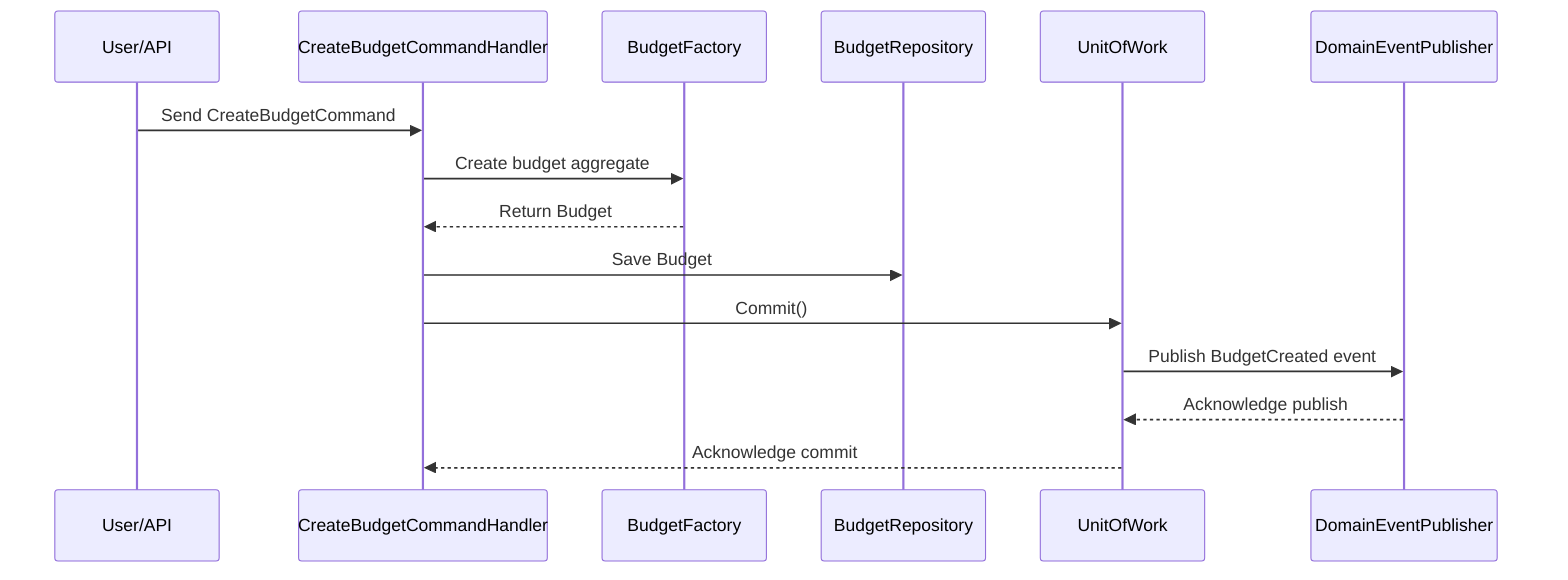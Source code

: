 %% Interaction Diagram for CreateBudgetCommandHandler
sequenceDiagram
    participant U as User/API
    participant CB as CreateBudgetCommandHandler
    participant BF as BudgetFactory
    participant BR as BudgetRepository
    participant UoW as UnitOfWork
    participant DEP as DomainEventPublisher

    U->>CB: Send CreateBudgetCommand
    CB->>BF: Create budget aggregate
    BF-->>CB: Return Budget
    CB->>BR: Save Budget
    CB->>UoW: Commit()
    UoW->>DEP: Publish BudgetCreated event
    DEP-->>UoW: Acknowledge publish
    UoW-->>CB: Acknowledge commit